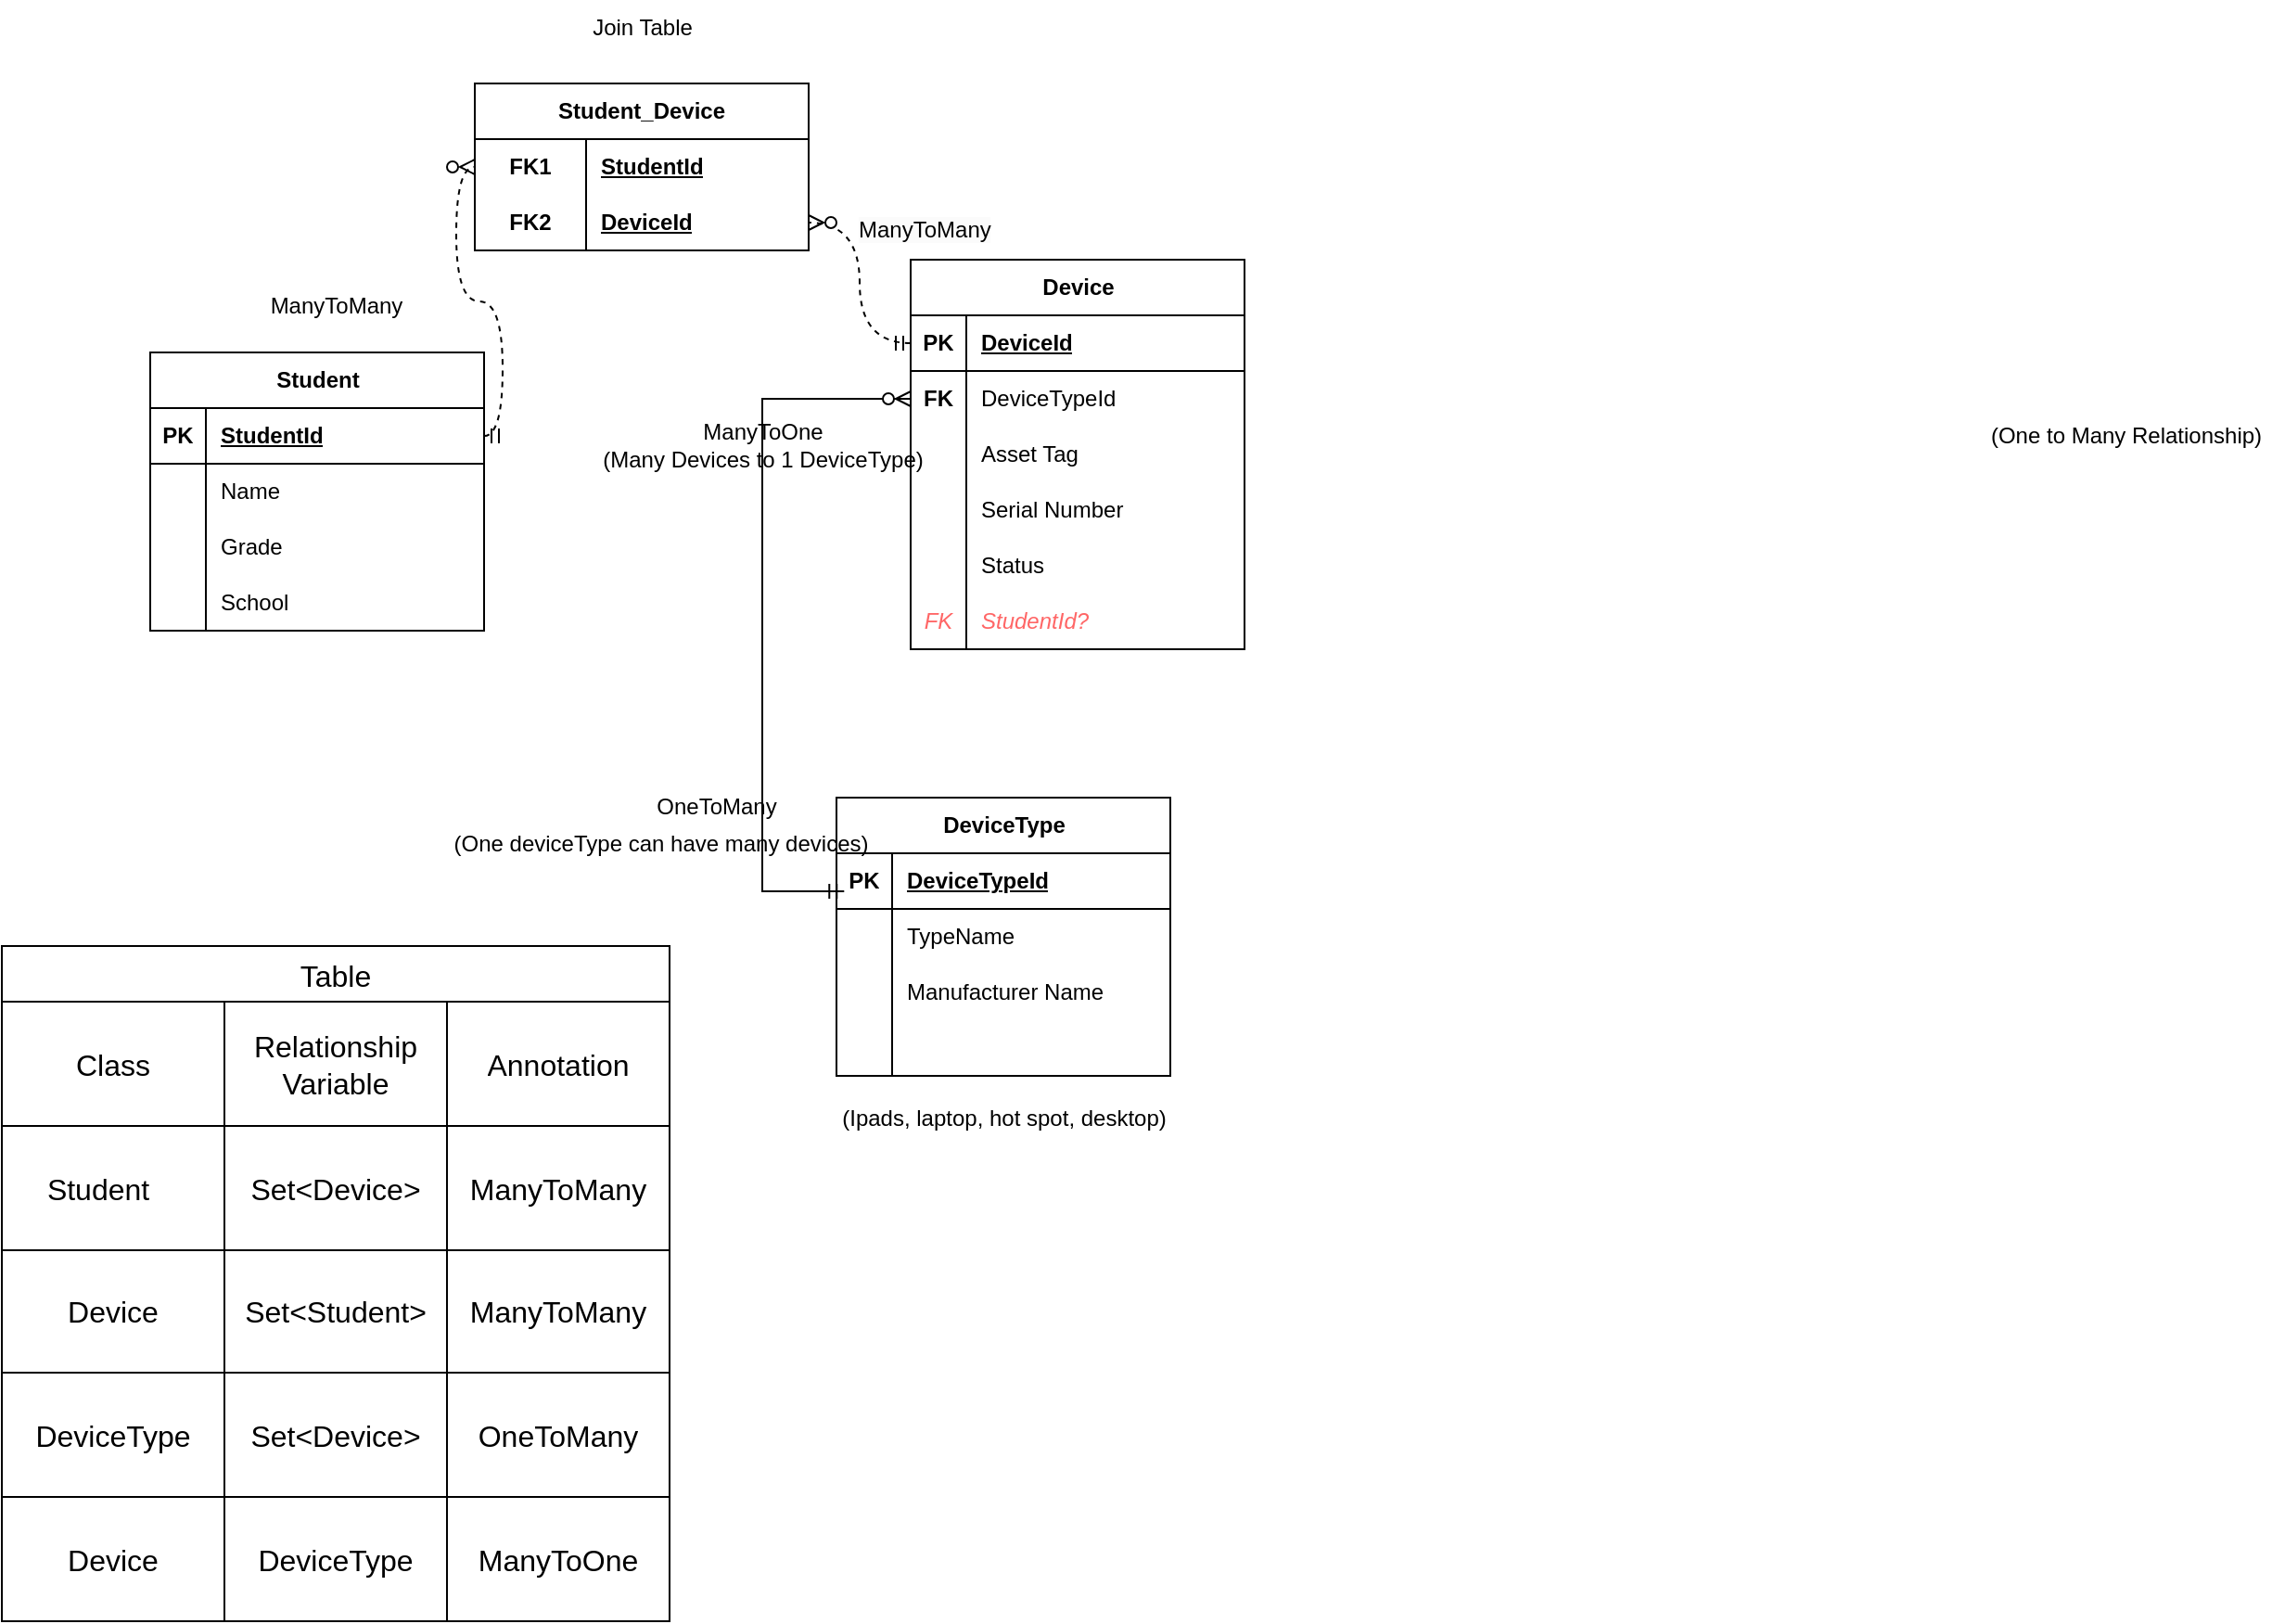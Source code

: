 <mxfile version="26.1.1">
  <diagram name="Page-1" id="XIxFWWH48cSSOtnHZzuG">
    <mxGraphModel dx="1585" dy="572" grid="1" gridSize="10" guides="1" tooltips="1" connect="1" arrows="1" fold="1" page="1" pageScale="1" pageWidth="850" pageHeight="1100" math="0" shadow="0">
      <root>
        <mxCell id="0" />
        <mxCell id="1" parent="0" />
        <mxCell id="QjdsGe3PNJY6p4SS2i5k-1" value="Student" style="shape=table;startSize=30;container=1;collapsible=1;childLayout=tableLayout;fixedRows=1;rowLines=0;fontStyle=1;align=center;resizeLast=1;html=1;" parent="1" vertex="1">
          <mxGeometry x="30" y="260" width="180" height="150" as="geometry" />
        </mxCell>
        <mxCell id="QjdsGe3PNJY6p4SS2i5k-2" value="" style="shape=tableRow;horizontal=0;startSize=0;swimlaneHead=0;swimlaneBody=0;fillColor=none;collapsible=0;dropTarget=0;points=[[0,0.5],[1,0.5]];portConstraint=eastwest;top=0;left=0;right=0;bottom=1;" parent="QjdsGe3PNJY6p4SS2i5k-1" vertex="1">
          <mxGeometry y="30" width="180" height="30" as="geometry" />
        </mxCell>
        <mxCell id="QjdsGe3PNJY6p4SS2i5k-3" value="PK" style="shape=partialRectangle;connectable=0;fillColor=none;top=0;left=0;bottom=0;right=0;fontStyle=1;overflow=hidden;whiteSpace=wrap;html=1;" parent="QjdsGe3PNJY6p4SS2i5k-2" vertex="1">
          <mxGeometry width="30" height="30" as="geometry">
            <mxRectangle width="30" height="30" as="alternateBounds" />
          </mxGeometry>
        </mxCell>
        <mxCell id="QjdsGe3PNJY6p4SS2i5k-4" value="StudentId" style="shape=partialRectangle;connectable=0;fillColor=none;top=0;left=0;bottom=0;right=0;align=left;spacingLeft=6;fontStyle=5;overflow=hidden;whiteSpace=wrap;html=1;" parent="QjdsGe3PNJY6p4SS2i5k-2" vertex="1">
          <mxGeometry x="30" width="150" height="30" as="geometry">
            <mxRectangle width="150" height="30" as="alternateBounds" />
          </mxGeometry>
        </mxCell>
        <mxCell id="QjdsGe3PNJY6p4SS2i5k-5" value="" style="shape=tableRow;horizontal=0;startSize=0;swimlaneHead=0;swimlaneBody=0;fillColor=none;collapsible=0;dropTarget=0;points=[[0,0.5],[1,0.5]];portConstraint=eastwest;top=0;left=0;right=0;bottom=0;" parent="QjdsGe3PNJY6p4SS2i5k-1" vertex="1">
          <mxGeometry y="60" width="180" height="30" as="geometry" />
        </mxCell>
        <mxCell id="QjdsGe3PNJY6p4SS2i5k-6" value="" style="shape=partialRectangle;connectable=0;fillColor=none;top=0;left=0;bottom=0;right=0;editable=1;overflow=hidden;whiteSpace=wrap;html=1;" parent="QjdsGe3PNJY6p4SS2i5k-5" vertex="1">
          <mxGeometry width="30" height="30" as="geometry">
            <mxRectangle width="30" height="30" as="alternateBounds" />
          </mxGeometry>
        </mxCell>
        <mxCell id="QjdsGe3PNJY6p4SS2i5k-7" value="Name" style="shape=partialRectangle;connectable=0;fillColor=none;top=0;left=0;bottom=0;right=0;align=left;spacingLeft=6;overflow=hidden;whiteSpace=wrap;html=1;" parent="QjdsGe3PNJY6p4SS2i5k-5" vertex="1">
          <mxGeometry x="30" width="150" height="30" as="geometry">
            <mxRectangle width="150" height="30" as="alternateBounds" />
          </mxGeometry>
        </mxCell>
        <mxCell id="QjdsGe3PNJY6p4SS2i5k-8" value="" style="shape=tableRow;horizontal=0;startSize=0;swimlaneHead=0;swimlaneBody=0;fillColor=none;collapsible=0;dropTarget=0;points=[[0,0.5],[1,0.5]];portConstraint=eastwest;top=0;left=0;right=0;bottom=0;" parent="QjdsGe3PNJY6p4SS2i5k-1" vertex="1">
          <mxGeometry y="90" width="180" height="30" as="geometry" />
        </mxCell>
        <mxCell id="QjdsGe3PNJY6p4SS2i5k-9" value="" style="shape=partialRectangle;connectable=0;fillColor=none;top=0;left=0;bottom=0;right=0;editable=1;overflow=hidden;whiteSpace=wrap;html=1;" parent="QjdsGe3PNJY6p4SS2i5k-8" vertex="1">
          <mxGeometry width="30" height="30" as="geometry">
            <mxRectangle width="30" height="30" as="alternateBounds" />
          </mxGeometry>
        </mxCell>
        <mxCell id="QjdsGe3PNJY6p4SS2i5k-10" value="Grade" style="shape=partialRectangle;connectable=0;fillColor=none;top=0;left=0;bottom=0;right=0;align=left;spacingLeft=6;overflow=hidden;whiteSpace=wrap;html=1;" parent="QjdsGe3PNJY6p4SS2i5k-8" vertex="1">
          <mxGeometry x="30" width="150" height="30" as="geometry">
            <mxRectangle width="150" height="30" as="alternateBounds" />
          </mxGeometry>
        </mxCell>
        <mxCell id="QjdsGe3PNJY6p4SS2i5k-11" value="" style="shape=tableRow;horizontal=0;startSize=0;swimlaneHead=0;swimlaneBody=0;fillColor=none;collapsible=0;dropTarget=0;points=[[0,0.5],[1,0.5]];portConstraint=eastwest;top=0;left=0;right=0;bottom=0;" parent="QjdsGe3PNJY6p4SS2i5k-1" vertex="1">
          <mxGeometry y="120" width="180" height="30" as="geometry" />
        </mxCell>
        <mxCell id="QjdsGe3PNJY6p4SS2i5k-12" value="" style="shape=partialRectangle;connectable=0;fillColor=none;top=0;left=0;bottom=0;right=0;editable=1;overflow=hidden;whiteSpace=wrap;html=1;" parent="QjdsGe3PNJY6p4SS2i5k-11" vertex="1">
          <mxGeometry width="30" height="30" as="geometry">
            <mxRectangle width="30" height="30" as="alternateBounds" />
          </mxGeometry>
        </mxCell>
        <mxCell id="QjdsGe3PNJY6p4SS2i5k-13" value="School" style="shape=partialRectangle;connectable=0;fillColor=none;top=0;left=0;bottom=0;right=0;align=left;spacingLeft=6;overflow=hidden;whiteSpace=wrap;html=1;" parent="QjdsGe3PNJY6p4SS2i5k-11" vertex="1">
          <mxGeometry x="30" width="150" height="30" as="geometry">
            <mxRectangle width="150" height="30" as="alternateBounds" />
          </mxGeometry>
        </mxCell>
        <mxCell id="QjdsGe3PNJY6p4SS2i5k-14" value="DeviceType" style="shape=table;startSize=30;container=1;collapsible=1;childLayout=tableLayout;fixedRows=1;rowLines=0;fontStyle=1;align=center;resizeLast=1;html=1;" parent="1" vertex="1">
          <mxGeometry x="400" y="500" width="180" height="150" as="geometry" />
        </mxCell>
        <mxCell id="QjdsGe3PNJY6p4SS2i5k-15" value="" style="shape=tableRow;horizontal=0;startSize=0;swimlaneHead=0;swimlaneBody=0;fillColor=none;collapsible=0;dropTarget=0;points=[[0,0.5],[1,0.5]];portConstraint=eastwest;top=0;left=0;right=0;bottom=1;" parent="QjdsGe3PNJY6p4SS2i5k-14" vertex="1">
          <mxGeometry y="30" width="180" height="30" as="geometry" />
        </mxCell>
        <mxCell id="QjdsGe3PNJY6p4SS2i5k-16" value="PK" style="shape=partialRectangle;connectable=0;fillColor=none;top=0;left=0;bottom=0;right=0;fontStyle=1;overflow=hidden;whiteSpace=wrap;html=1;" parent="QjdsGe3PNJY6p4SS2i5k-15" vertex="1">
          <mxGeometry width="30" height="30" as="geometry">
            <mxRectangle width="30" height="30" as="alternateBounds" />
          </mxGeometry>
        </mxCell>
        <mxCell id="QjdsGe3PNJY6p4SS2i5k-17" value="DeviceTypeId" style="shape=partialRectangle;connectable=0;fillColor=none;top=0;left=0;bottom=0;right=0;align=left;spacingLeft=6;fontStyle=5;overflow=hidden;whiteSpace=wrap;html=1;" parent="QjdsGe3PNJY6p4SS2i5k-15" vertex="1">
          <mxGeometry x="30" width="150" height="30" as="geometry">
            <mxRectangle width="150" height="30" as="alternateBounds" />
          </mxGeometry>
        </mxCell>
        <mxCell id="QjdsGe3PNJY6p4SS2i5k-18" value="" style="shape=tableRow;horizontal=0;startSize=0;swimlaneHead=0;swimlaneBody=0;fillColor=none;collapsible=0;dropTarget=0;points=[[0,0.5],[1,0.5]];portConstraint=eastwest;top=0;left=0;right=0;bottom=0;" parent="QjdsGe3PNJY6p4SS2i5k-14" vertex="1">
          <mxGeometry y="60" width="180" height="30" as="geometry" />
        </mxCell>
        <mxCell id="QjdsGe3PNJY6p4SS2i5k-19" value="" style="shape=partialRectangle;connectable=0;fillColor=none;top=0;left=0;bottom=0;right=0;editable=1;overflow=hidden;whiteSpace=wrap;html=1;" parent="QjdsGe3PNJY6p4SS2i5k-18" vertex="1">
          <mxGeometry width="30" height="30" as="geometry">
            <mxRectangle width="30" height="30" as="alternateBounds" />
          </mxGeometry>
        </mxCell>
        <mxCell id="QjdsGe3PNJY6p4SS2i5k-20" value="TypeName" style="shape=partialRectangle;connectable=0;fillColor=none;top=0;left=0;bottom=0;right=0;align=left;spacingLeft=6;overflow=hidden;whiteSpace=wrap;html=1;" parent="QjdsGe3PNJY6p4SS2i5k-18" vertex="1">
          <mxGeometry x="30" width="150" height="30" as="geometry">
            <mxRectangle width="150" height="30" as="alternateBounds" />
          </mxGeometry>
        </mxCell>
        <mxCell id="QjdsGe3PNJY6p4SS2i5k-21" value="" style="shape=tableRow;horizontal=0;startSize=0;swimlaneHead=0;swimlaneBody=0;fillColor=none;collapsible=0;dropTarget=0;points=[[0,0.5],[1,0.5]];portConstraint=eastwest;top=0;left=0;right=0;bottom=0;" parent="QjdsGe3PNJY6p4SS2i5k-14" vertex="1">
          <mxGeometry y="90" width="180" height="30" as="geometry" />
        </mxCell>
        <mxCell id="QjdsGe3PNJY6p4SS2i5k-22" value="" style="shape=partialRectangle;connectable=0;fillColor=none;top=0;left=0;bottom=0;right=0;editable=1;overflow=hidden;whiteSpace=wrap;html=1;" parent="QjdsGe3PNJY6p4SS2i5k-21" vertex="1">
          <mxGeometry width="30" height="30" as="geometry">
            <mxRectangle width="30" height="30" as="alternateBounds" />
          </mxGeometry>
        </mxCell>
        <mxCell id="QjdsGe3PNJY6p4SS2i5k-23" value="Manufacturer Name" style="shape=partialRectangle;connectable=0;fillColor=none;top=0;left=0;bottom=0;right=0;align=left;spacingLeft=6;overflow=hidden;whiteSpace=wrap;html=1;" parent="QjdsGe3PNJY6p4SS2i5k-21" vertex="1">
          <mxGeometry x="30" width="150" height="30" as="geometry">
            <mxRectangle width="150" height="30" as="alternateBounds" />
          </mxGeometry>
        </mxCell>
        <mxCell id="QjdsGe3PNJY6p4SS2i5k-24" value="" style="shape=tableRow;horizontal=0;startSize=0;swimlaneHead=0;swimlaneBody=0;fillColor=none;collapsible=0;dropTarget=0;points=[[0,0.5],[1,0.5]];portConstraint=eastwest;top=0;left=0;right=0;bottom=0;" parent="QjdsGe3PNJY6p4SS2i5k-14" vertex="1">
          <mxGeometry y="120" width="180" height="30" as="geometry" />
        </mxCell>
        <mxCell id="QjdsGe3PNJY6p4SS2i5k-25" value="" style="shape=partialRectangle;connectable=0;fillColor=none;top=0;left=0;bottom=0;right=0;editable=1;overflow=hidden;whiteSpace=wrap;html=1;" parent="QjdsGe3PNJY6p4SS2i5k-24" vertex="1">
          <mxGeometry width="30" height="30" as="geometry">
            <mxRectangle width="30" height="30" as="alternateBounds" />
          </mxGeometry>
        </mxCell>
        <mxCell id="QjdsGe3PNJY6p4SS2i5k-26" value="" style="shape=partialRectangle;connectable=0;fillColor=none;top=0;left=0;bottom=0;right=0;align=left;spacingLeft=6;overflow=hidden;whiteSpace=wrap;html=1;" parent="QjdsGe3PNJY6p4SS2i5k-24" vertex="1">
          <mxGeometry x="30" width="150" height="30" as="geometry">
            <mxRectangle width="150" height="30" as="alternateBounds" />
          </mxGeometry>
        </mxCell>
        <mxCell id="QjdsGe3PNJY6p4SS2i5k-40" value="Student_Device" style="shape=table;startSize=30;container=1;collapsible=1;childLayout=tableLayout;fixedRows=1;rowLines=0;fontStyle=1;align=center;resizeLast=1;html=1;whiteSpace=wrap;" parent="1" vertex="1">
          <mxGeometry x="205" y="115" width="180" height="90" as="geometry" />
        </mxCell>
        <mxCell id="QjdsGe3PNJY6p4SS2i5k-41" value="" style="shape=tableRow;horizontal=0;startSize=0;swimlaneHead=0;swimlaneBody=0;fillColor=none;collapsible=0;dropTarget=0;points=[[0,0.5],[1,0.5]];portConstraint=eastwest;top=0;left=0;right=0;bottom=0;html=1;" parent="QjdsGe3PNJY6p4SS2i5k-40" vertex="1">
          <mxGeometry y="30" width="180" height="30" as="geometry" />
        </mxCell>
        <mxCell id="QjdsGe3PNJY6p4SS2i5k-42" value="FK1" style="shape=partialRectangle;connectable=0;fillColor=none;top=0;left=0;bottom=0;right=0;fontStyle=1;overflow=hidden;html=1;whiteSpace=wrap;" parent="QjdsGe3PNJY6p4SS2i5k-41" vertex="1">
          <mxGeometry width="60" height="30" as="geometry">
            <mxRectangle width="60" height="30" as="alternateBounds" />
          </mxGeometry>
        </mxCell>
        <mxCell id="QjdsGe3PNJY6p4SS2i5k-43" value="StudentId" style="shape=partialRectangle;connectable=0;fillColor=none;top=0;left=0;bottom=0;right=0;align=left;spacingLeft=6;fontStyle=5;overflow=hidden;html=1;whiteSpace=wrap;" parent="QjdsGe3PNJY6p4SS2i5k-41" vertex="1">
          <mxGeometry x="60" width="120" height="30" as="geometry">
            <mxRectangle width="120" height="30" as="alternateBounds" />
          </mxGeometry>
        </mxCell>
        <mxCell id="QjdsGe3PNJY6p4SS2i5k-44" value="" style="shape=tableRow;horizontal=0;startSize=0;swimlaneHead=0;swimlaneBody=0;fillColor=none;collapsible=0;dropTarget=0;points=[[0,0.5],[1,0.5]];portConstraint=eastwest;top=0;left=0;right=0;bottom=1;html=1;" parent="QjdsGe3PNJY6p4SS2i5k-40" vertex="1">
          <mxGeometry y="60" width="180" height="30" as="geometry" />
        </mxCell>
        <mxCell id="QjdsGe3PNJY6p4SS2i5k-45" value="FK2" style="shape=partialRectangle;connectable=0;fillColor=none;top=0;left=0;bottom=0;right=0;fontStyle=1;overflow=hidden;html=1;whiteSpace=wrap;" parent="QjdsGe3PNJY6p4SS2i5k-44" vertex="1">
          <mxGeometry width="60" height="30" as="geometry">
            <mxRectangle width="60" height="30" as="alternateBounds" />
          </mxGeometry>
        </mxCell>
        <mxCell id="QjdsGe3PNJY6p4SS2i5k-46" value="DeviceId" style="shape=partialRectangle;connectable=0;fillColor=none;top=0;left=0;bottom=0;right=0;align=left;spacingLeft=6;fontStyle=5;overflow=hidden;html=1;whiteSpace=wrap;" parent="QjdsGe3PNJY6p4SS2i5k-44" vertex="1">
          <mxGeometry x="60" width="120" height="30" as="geometry">
            <mxRectangle width="120" height="30" as="alternateBounds" />
          </mxGeometry>
        </mxCell>
        <mxCell id="hsg5HNfJn1NA8SC5tvhK-16" value="" style="fontSize=12;html=1;endArrow=ERzeroToMany;startArrow=ERmandOne;rounded=0;exitX=1;exitY=0.5;exitDx=0;exitDy=0;entryX=0;entryY=0.5;entryDx=0;entryDy=0;edgeStyle=orthogonalEdgeStyle;elbow=vertical;curved=1;dashed=1;" parent="1" source="QjdsGe3PNJY6p4SS2i5k-2" target="QjdsGe3PNJY6p4SS2i5k-41" edge="1">
          <mxGeometry width="100" height="100" relative="1" as="geometry">
            <mxPoint x="610" y="310" as="sourcePoint" />
            <mxPoint x="710" y="210" as="targetPoint" />
          </mxGeometry>
        </mxCell>
        <mxCell id="hsg5HNfJn1NA8SC5tvhK-17" value="" style="fontSize=12;html=1;endArrow=ERzeroToMany;startArrow=ERmandOne;rounded=0;exitX=0;exitY=0.5;exitDx=0;exitDy=0;entryX=1;entryY=0.5;entryDx=0;entryDy=0;edgeStyle=orthogonalEdgeStyle;dashed=1;curved=1;" parent="1" source="hsg5HNfJn1NA8SC5tvhK-21" target="QjdsGe3PNJY6p4SS2i5k-44" edge="1">
          <mxGeometry width="100" height="100" relative="1" as="geometry">
            <mxPoint x="280" y="335" as="sourcePoint" />
            <mxPoint x="280" y="195" as="targetPoint" />
          </mxGeometry>
        </mxCell>
        <mxCell id="hsg5HNfJn1NA8SC5tvhK-19" value="(One to Many Relationship)" style="text;html=1;align=center;verticalAlign=middle;resizable=0;points=[];autosize=1;strokeColor=none;fillColor=none;" parent="1" vertex="1">
          <mxGeometry x="1010" y="290" width="170" height="30" as="geometry" />
        </mxCell>
        <mxCell id="hsg5HNfJn1NA8SC5tvhK-20" value="Device" style="shape=table;startSize=30;container=1;collapsible=1;childLayout=tableLayout;fixedRows=1;rowLines=0;fontStyle=1;align=center;resizeLast=1;html=1;" parent="1" vertex="1">
          <mxGeometry x="440" y="210" width="180" height="210" as="geometry" />
        </mxCell>
        <mxCell id="hsg5HNfJn1NA8SC5tvhK-21" value="" style="shape=tableRow;horizontal=0;startSize=0;swimlaneHead=0;swimlaneBody=0;fillColor=none;collapsible=0;dropTarget=0;points=[[0,0.5],[1,0.5]];portConstraint=eastwest;top=0;left=0;right=0;bottom=1;" parent="hsg5HNfJn1NA8SC5tvhK-20" vertex="1">
          <mxGeometry y="30" width="180" height="30" as="geometry" />
        </mxCell>
        <mxCell id="hsg5HNfJn1NA8SC5tvhK-22" value="PK" style="shape=partialRectangle;connectable=0;fillColor=none;top=0;left=0;bottom=0;right=0;fontStyle=1;overflow=hidden;whiteSpace=wrap;html=1;" parent="hsg5HNfJn1NA8SC5tvhK-21" vertex="1">
          <mxGeometry width="30" height="30" as="geometry">
            <mxRectangle width="30" height="30" as="alternateBounds" />
          </mxGeometry>
        </mxCell>
        <mxCell id="hsg5HNfJn1NA8SC5tvhK-23" value="DeviceId" style="shape=partialRectangle;connectable=0;fillColor=none;top=0;left=0;bottom=0;right=0;align=left;spacingLeft=6;fontStyle=5;overflow=hidden;whiteSpace=wrap;html=1;" parent="hsg5HNfJn1NA8SC5tvhK-21" vertex="1">
          <mxGeometry x="30" width="150" height="30" as="geometry">
            <mxRectangle width="150" height="30" as="alternateBounds" />
          </mxGeometry>
        </mxCell>
        <mxCell id="hsg5HNfJn1NA8SC5tvhK-39" style="shape=tableRow;horizontal=0;startSize=0;swimlaneHead=0;swimlaneBody=0;fillColor=none;collapsible=0;dropTarget=0;points=[[0,0.5],[1,0.5]];portConstraint=eastwest;top=0;left=0;right=0;bottom=0;" parent="hsg5HNfJn1NA8SC5tvhK-20" vertex="1">
          <mxGeometry y="60" width="180" height="30" as="geometry" />
        </mxCell>
        <mxCell id="hsg5HNfJn1NA8SC5tvhK-40" value="&lt;b&gt;FK&lt;/b&gt;" style="shape=partialRectangle;connectable=0;fillColor=none;top=0;left=0;bottom=0;right=0;editable=1;overflow=hidden;whiteSpace=wrap;html=1;" parent="hsg5HNfJn1NA8SC5tvhK-39" vertex="1">
          <mxGeometry width="30" height="30" as="geometry">
            <mxRectangle width="30" height="30" as="alternateBounds" />
          </mxGeometry>
        </mxCell>
        <mxCell id="hsg5HNfJn1NA8SC5tvhK-41" value="DeviceTypeId" style="shape=partialRectangle;connectable=0;fillColor=none;top=0;left=0;bottom=0;right=0;align=left;spacingLeft=6;overflow=hidden;whiteSpace=wrap;html=1;" parent="hsg5HNfJn1NA8SC5tvhK-39" vertex="1">
          <mxGeometry x="30" width="150" height="30" as="geometry">
            <mxRectangle width="150" height="30" as="alternateBounds" />
          </mxGeometry>
        </mxCell>
        <mxCell id="hsg5HNfJn1NA8SC5tvhK-24" value="" style="shape=tableRow;horizontal=0;startSize=0;swimlaneHead=0;swimlaneBody=0;fillColor=none;collapsible=0;dropTarget=0;points=[[0,0.5],[1,0.5]];portConstraint=eastwest;top=0;left=0;right=0;bottom=0;" parent="hsg5HNfJn1NA8SC5tvhK-20" vertex="1">
          <mxGeometry y="90" width="180" height="30" as="geometry" />
        </mxCell>
        <mxCell id="hsg5HNfJn1NA8SC5tvhK-25" value="" style="shape=partialRectangle;connectable=0;fillColor=none;top=0;left=0;bottom=0;right=0;editable=1;overflow=hidden;whiteSpace=wrap;html=1;" parent="hsg5HNfJn1NA8SC5tvhK-24" vertex="1">
          <mxGeometry width="30" height="30" as="geometry">
            <mxRectangle width="30" height="30" as="alternateBounds" />
          </mxGeometry>
        </mxCell>
        <mxCell id="hsg5HNfJn1NA8SC5tvhK-26" value="Asset Tag" style="shape=partialRectangle;connectable=0;fillColor=none;top=0;left=0;bottom=0;right=0;align=left;spacingLeft=6;overflow=hidden;whiteSpace=wrap;html=1;" parent="hsg5HNfJn1NA8SC5tvhK-24" vertex="1">
          <mxGeometry x="30" width="150" height="30" as="geometry">
            <mxRectangle width="150" height="30" as="alternateBounds" />
          </mxGeometry>
        </mxCell>
        <mxCell id="hsg5HNfJn1NA8SC5tvhK-27" value="" style="shape=tableRow;horizontal=0;startSize=0;swimlaneHead=0;swimlaneBody=0;fillColor=none;collapsible=0;dropTarget=0;points=[[0,0.5],[1,0.5]];portConstraint=eastwest;top=0;left=0;right=0;bottom=0;" parent="hsg5HNfJn1NA8SC5tvhK-20" vertex="1">
          <mxGeometry y="120" width="180" height="30" as="geometry" />
        </mxCell>
        <mxCell id="hsg5HNfJn1NA8SC5tvhK-28" value="" style="shape=partialRectangle;connectable=0;fillColor=none;top=0;left=0;bottom=0;right=0;editable=1;overflow=hidden;whiteSpace=wrap;html=1;" parent="hsg5HNfJn1NA8SC5tvhK-27" vertex="1">
          <mxGeometry width="30" height="30" as="geometry">
            <mxRectangle width="30" height="30" as="alternateBounds" />
          </mxGeometry>
        </mxCell>
        <mxCell id="hsg5HNfJn1NA8SC5tvhK-29" value="Serial Number" style="shape=partialRectangle;connectable=0;fillColor=none;top=0;left=0;bottom=0;right=0;align=left;spacingLeft=6;overflow=hidden;whiteSpace=wrap;html=1;" parent="hsg5HNfJn1NA8SC5tvhK-27" vertex="1">
          <mxGeometry x="30" width="150" height="30" as="geometry">
            <mxRectangle width="150" height="30" as="alternateBounds" />
          </mxGeometry>
        </mxCell>
        <mxCell id="hsg5HNfJn1NA8SC5tvhK-30" value="" style="shape=tableRow;horizontal=0;startSize=0;swimlaneHead=0;swimlaneBody=0;fillColor=none;collapsible=0;dropTarget=0;points=[[0,0.5],[1,0.5]];portConstraint=eastwest;top=0;left=0;right=0;bottom=0;" parent="hsg5HNfJn1NA8SC5tvhK-20" vertex="1">
          <mxGeometry y="150" width="180" height="30" as="geometry" />
        </mxCell>
        <mxCell id="hsg5HNfJn1NA8SC5tvhK-31" value="" style="shape=partialRectangle;connectable=0;fillColor=none;top=0;left=0;bottom=0;right=0;editable=1;overflow=hidden;whiteSpace=wrap;html=1;" parent="hsg5HNfJn1NA8SC5tvhK-30" vertex="1">
          <mxGeometry width="30" height="30" as="geometry">
            <mxRectangle width="30" height="30" as="alternateBounds" />
          </mxGeometry>
        </mxCell>
        <mxCell id="hsg5HNfJn1NA8SC5tvhK-32" value="Status" style="shape=partialRectangle;connectable=0;fillColor=none;top=0;left=0;bottom=0;right=0;align=left;spacingLeft=6;overflow=hidden;whiteSpace=wrap;html=1;" parent="hsg5HNfJn1NA8SC5tvhK-30" vertex="1">
          <mxGeometry x="30" width="150" height="30" as="geometry">
            <mxRectangle width="150" height="30" as="alternateBounds" />
          </mxGeometry>
        </mxCell>
        <mxCell id="gu9juRSwL3XAKdCeGIJw-6" style="shape=tableRow;horizontal=0;startSize=0;swimlaneHead=0;swimlaneBody=0;fillColor=none;collapsible=0;dropTarget=0;points=[[0,0.5],[1,0.5]];portConstraint=eastwest;top=0;left=0;right=0;bottom=0;" parent="hsg5HNfJn1NA8SC5tvhK-20" vertex="1">
          <mxGeometry y="180" width="180" height="30" as="geometry" />
        </mxCell>
        <mxCell id="gu9juRSwL3XAKdCeGIJw-7" value="FK" style="shape=partialRectangle;connectable=0;fillColor=none;top=0;left=0;bottom=0;right=0;editable=1;overflow=hidden;whiteSpace=wrap;html=1;fontStyle=2;fontColor=#FF6666;" parent="gu9juRSwL3XAKdCeGIJw-6" vertex="1">
          <mxGeometry width="30" height="30" as="geometry">
            <mxRectangle width="30" height="30" as="alternateBounds" />
          </mxGeometry>
        </mxCell>
        <mxCell id="gu9juRSwL3XAKdCeGIJw-8" value="StudentId?" style="shape=partialRectangle;connectable=0;fillColor=none;top=0;left=0;bottom=0;right=0;align=left;spacingLeft=6;overflow=hidden;whiteSpace=wrap;html=1;fontStyle=2;fontColor=#FF6666;" parent="gu9juRSwL3XAKdCeGIJw-6" vertex="1">
          <mxGeometry x="30" width="150" height="30" as="geometry">
            <mxRectangle width="150" height="30" as="alternateBounds" />
          </mxGeometry>
        </mxCell>
        <mxCell id="hsg5HNfJn1NA8SC5tvhK-36" value="" style="fontSize=12;html=1;endArrow=ERzeroToMany;startArrow=ERmandOne;rounded=0;exitX=0.023;exitY=0.683;exitDx=0;exitDy=0;exitPerimeter=0;entryX=0;entryY=0.5;entryDx=0;entryDy=0;edgeStyle=elbowEdgeStyle;" parent="1" source="QjdsGe3PNJY6p4SS2i5k-15" target="hsg5HNfJn1NA8SC5tvhK-39" edge="1">
          <mxGeometry width="100" height="100" relative="1" as="geometry">
            <mxPoint x="280" y="340" as="sourcePoint" />
            <mxPoint x="460" y="300" as="targetPoint" />
            <Array as="points">
              <mxPoint x="360" y="430" />
            </Array>
          </mxGeometry>
        </mxCell>
        <mxCell id="hsg5HNfJn1NA8SC5tvhK-38" value="ManyToMany" style="text;html=1;align=center;verticalAlign=middle;resizable=0;points=[];autosize=1;strokeColor=none;fillColor=none;" parent="1" vertex="1">
          <mxGeometry x="85" y="220" width="90" height="30" as="geometry" />
        </mxCell>
        <mxCell id="gu9juRSwL3XAKdCeGIJw-1" value="(Ipads, laptop, hot spot, desktop)&lt;div&gt;&lt;br&gt;&lt;/div&gt;" style="text;html=1;align=center;verticalAlign=middle;resizable=0;points=[];autosize=1;strokeColor=none;fillColor=none;" parent="1" vertex="1">
          <mxGeometry x="390" y="660" width="200" height="40" as="geometry" />
        </mxCell>
        <mxCell id="gu9juRSwL3XAKdCeGIJw-4" value="(&lt;span style=&quot;background-color: transparent; color: light-dark(rgb(0, 0, 0), rgb(255, 255, 255));&quot;&gt;One deviceType can have many devices)&lt;/span&gt;" style="text;html=1;align=center;verticalAlign=middle;resizable=0;points=[];autosize=1;strokeColor=none;fillColor=none;" parent="1" vertex="1">
          <mxGeometry x="180" y="510" width="250" height="30" as="geometry" />
        </mxCell>
        <mxCell id="gu9juRSwL3XAKdCeGIJw-5" value="Join Table" style="text;html=1;align=center;verticalAlign=middle;resizable=0;points=[];autosize=1;strokeColor=none;fillColor=none;" parent="1" vertex="1">
          <mxGeometry x="255" y="70" width="80" height="30" as="geometry" />
        </mxCell>
        <mxCell id="DEzBTwnrMW7wYW0PwJTy-5" value="Table" style="shape=table;startSize=30;container=1;collapsible=0;childLayout=tableLayout;strokeColor=default;fontSize=16;" vertex="1" parent="1">
          <mxGeometry x="-50" y="580" width="360" height="364" as="geometry" />
        </mxCell>
        <mxCell id="DEzBTwnrMW7wYW0PwJTy-18" style="shape=tableRow;horizontal=0;startSize=0;swimlaneHead=0;swimlaneBody=0;strokeColor=inherit;top=0;left=0;bottom=0;right=0;collapsible=0;dropTarget=0;fillColor=none;points=[[0,0.5],[1,0.5]];portConstraint=eastwest;fontSize=16;" vertex="1" parent="DEzBTwnrMW7wYW0PwJTy-5">
          <mxGeometry y="30" width="360" height="67" as="geometry" />
        </mxCell>
        <mxCell id="DEzBTwnrMW7wYW0PwJTy-19" value="Class" style="shape=partialRectangle;html=1;whiteSpace=wrap;connectable=0;strokeColor=inherit;overflow=hidden;fillColor=none;top=0;left=0;bottom=0;right=0;pointerEvents=1;fontSize=16;" vertex="1" parent="DEzBTwnrMW7wYW0PwJTy-18">
          <mxGeometry width="120" height="67" as="geometry">
            <mxRectangle width="120" height="67" as="alternateBounds" />
          </mxGeometry>
        </mxCell>
        <mxCell id="DEzBTwnrMW7wYW0PwJTy-20" value="Relationship Variable" style="shape=partialRectangle;html=1;whiteSpace=wrap;connectable=0;strokeColor=inherit;overflow=hidden;fillColor=none;top=0;left=0;bottom=0;right=0;pointerEvents=1;fontSize=16;" vertex="1" parent="DEzBTwnrMW7wYW0PwJTy-18">
          <mxGeometry x="120" width="120" height="67" as="geometry">
            <mxRectangle width="120" height="67" as="alternateBounds" />
          </mxGeometry>
        </mxCell>
        <mxCell id="DEzBTwnrMW7wYW0PwJTy-21" value="Annotation" style="shape=partialRectangle;html=1;whiteSpace=wrap;connectable=0;strokeColor=inherit;overflow=hidden;fillColor=none;top=0;left=0;bottom=0;right=0;pointerEvents=1;fontSize=16;" vertex="1" parent="DEzBTwnrMW7wYW0PwJTy-18">
          <mxGeometry x="240" width="120" height="67" as="geometry">
            <mxRectangle width="120" height="67" as="alternateBounds" />
          </mxGeometry>
        </mxCell>
        <mxCell id="DEzBTwnrMW7wYW0PwJTy-6" value="" style="shape=tableRow;horizontal=0;startSize=0;swimlaneHead=0;swimlaneBody=0;strokeColor=inherit;top=0;left=0;bottom=0;right=0;collapsible=0;dropTarget=0;fillColor=none;points=[[0,0.5],[1,0.5]];portConstraint=eastwest;fontSize=16;" vertex="1" parent="DEzBTwnrMW7wYW0PwJTy-5">
          <mxGeometry y="97" width="360" height="67" as="geometry" />
        </mxCell>
        <mxCell id="DEzBTwnrMW7wYW0PwJTy-7" value="Student&lt;span style=&quot;white-space: pre;&quot;&gt;&#x9;&lt;/span&gt;" style="shape=partialRectangle;html=1;whiteSpace=wrap;connectable=0;strokeColor=inherit;overflow=hidden;fillColor=none;top=0;left=0;bottom=0;right=0;pointerEvents=1;fontSize=16;" vertex="1" parent="DEzBTwnrMW7wYW0PwJTy-6">
          <mxGeometry width="120" height="67" as="geometry">
            <mxRectangle width="120" height="67" as="alternateBounds" />
          </mxGeometry>
        </mxCell>
        <mxCell id="DEzBTwnrMW7wYW0PwJTy-8" value="Set&amp;lt;Device&amp;gt;" style="shape=partialRectangle;html=1;whiteSpace=wrap;connectable=0;strokeColor=inherit;overflow=hidden;fillColor=none;top=0;left=0;bottom=0;right=0;pointerEvents=1;fontSize=16;" vertex="1" parent="DEzBTwnrMW7wYW0PwJTy-6">
          <mxGeometry x="120" width="120" height="67" as="geometry">
            <mxRectangle width="120" height="67" as="alternateBounds" />
          </mxGeometry>
        </mxCell>
        <mxCell id="DEzBTwnrMW7wYW0PwJTy-9" value="ManyToMany" style="shape=partialRectangle;html=1;whiteSpace=wrap;connectable=0;strokeColor=inherit;overflow=hidden;fillColor=none;top=0;left=0;bottom=0;right=0;pointerEvents=1;fontSize=16;" vertex="1" parent="DEzBTwnrMW7wYW0PwJTy-6">
          <mxGeometry x="240" width="120" height="67" as="geometry">
            <mxRectangle width="120" height="67" as="alternateBounds" />
          </mxGeometry>
        </mxCell>
        <mxCell id="DEzBTwnrMW7wYW0PwJTy-10" value="" style="shape=tableRow;horizontal=0;startSize=0;swimlaneHead=0;swimlaneBody=0;strokeColor=inherit;top=0;left=0;bottom=0;right=0;collapsible=0;dropTarget=0;fillColor=none;points=[[0,0.5],[1,0.5]];portConstraint=eastwest;fontSize=16;" vertex="1" parent="DEzBTwnrMW7wYW0PwJTy-5">
          <mxGeometry y="164" width="360" height="66" as="geometry" />
        </mxCell>
        <mxCell id="DEzBTwnrMW7wYW0PwJTy-11" value="Device" style="shape=partialRectangle;html=1;whiteSpace=wrap;connectable=0;strokeColor=inherit;overflow=hidden;fillColor=none;top=0;left=0;bottom=0;right=0;pointerEvents=1;fontSize=16;" vertex="1" parent="DEzBTwnrMW7wYW0PwJTy-10">
          <mxGeometry width="120" height="66" as="geometry">
            <mxRectangle width="120" height="66" as="alternateBounds" />
          </mxGeometry>
        </mxCell>
        <mxCell id="DEzBTwnrMW7wYW0PwJTy-12" value="Set&amp;lt;Student&amp;gt;" style="shape=partialRectangle;html=1;whiteSpace=wrap;connectable=0;strokeColor=inherit;overflow=hidden;fillColor=none;top=0;left=0;bottom=0;right=0;pointerEvents=1;fontSize=16;" vertex="1" parent="DEzBTwnrMW7wYW0PwJTy-10">
          <mxGeometry x="120" width="120" height="66" as="geometry">
            <mxRectangle width="120" height="66" as="alternateBounds" />
          </mxGeometry>
        </mxCell>
        <mxCell id="DEzBTwnrMW7wYW0PwJTy-13" value="ManyToMany" style="shape=partialRectangle;html=1;whiteSpace=wrap;connectable=0;strokeColor=inherit;overflow=hidden;fillColor=none;top=0;left=0;bottom=0;right=0;pointerEvents=1;fontSize=16;" vertex="1" parent="DEzBTwnrMW7wYW0PwJTy-10">
          <mxGeometry x="240" width="120" height="66" as="geometry">
            <mxRectangle width="120" height="66" as="alternateBounds" />
          </mxGeometry>
        </mxCell>
        <mxCell id="DEzBTwnrMW7wYW0PwJTy-14" value="" style="shape=tableRow;horizontal=0;startSize=0;swimlaneHead=0;swimlaneBody=0;strokeColor=inherit;top=0;left=0;bottom=0;right=0;collapsible=0;dropTarget=0;fillColor=none;points=[[0,0.5],[1,0.5]];portConstraint=eastwest;fontSize=16;" vertex="1" parent="DEzBTwnrMW7wYW0PwJTy-5">
          <mxGeometry y="230" width="360" height="67" as="geometry" />
        </mxCell>
        <mxCell id="DEzBTwnrMW7wYW0PwJTy-15" value="DeviceType" style="shape=partialRectangle;html=1;whiteSpace=wrap;connectable=0;strokeColor=inherit;overflow=hidden;fillColor=none;top=0;left=0;bottom=0;right=0;pointerEvents=1;fontSize=16;" vertex="1" parent="DEzBTwnrMW7wYW0PwJTy-14">
          <mxGeometry width="120" height="67" as="geometry">
            <mxRectangle width="120" height="67" as="alternateBounds" />
          </mxGeometry>
        </mxCell>
        <mxCell id="DEzBTwnrMW7wYW0PwJTy-16" value="Set&amp;lt;Device&amp;gt;" style="shape=partialRectangle;html=1;whiteSpace=wrap;connectable=0;strokeColor=inherit;overflow=hidden;fillColor=none;top=0;left=0;bottom=0;right=0;pointerEvents=1;fontSize=16;" vertex="1" parent="DEzBTwnrMW7wYW0PwJTy-14">
          <mxGeometry x="120" width="120" height="67" as="geometry">
            <mxRectangle width="120" height="67" as="alternateBounds" />
          </mxGeometry>
        </mxCell>
        <mxCell id="DEzBTwnrMW7wYW0PwJTy-17" value="OneToMany" style="shape=partialRectangle;html=1;whiteSpace=wrap;connectable=0;strokeColor=inherit;overflow=hidden;fillColor=none;top=0;left=0;bottom=0;right=0;pointerEvents=1;fontSize=16;" vertex="1" parent="DEzBTwnrMW7wYW0PwJTy-14">
          <mxGeometry x="240" width="120" height="67" as="geometry">
            <mxRectangle width="120" height="67" as="alternateBounds" />
          </mxGeometry>
        </mxCell>
        <mxCell id="DEzBTwnrMW7wYW0PwJTy-25" style="shape=tableRow;horizontal=0;startSize=0;swimlaneHead=0;swimlaneBody=0;strokeColor=inherit;top=0;left=0;bottom=0;right=0;collapsible=0;dropTarget=0;fillColor=none;points=[[0,0.5],[1,0.5]];portConstraint=eastwest;fontSize=16;" vertex="1" parent="DEzBTwnrMW7wYW0PwJTy-5">
          <mxGeometry y="297" width="360" height="67" as="geometry" />
        </mxCell>
        <mxCell id="DEzBTwnrMW7wYW0PwJTy-26" value="Device" style="shape=partialRectangle;html=1;whiteSpace=wrap;connectable=0;strokeColor=inherit;overflow=hidden;fillColor=none;top=0;left=0;bottom=0;right=0;pointerEvents=1;fontSize=16;" vertex="1" parent="DEzBTwnrMW7wYW0PwJTy-25">
          <mxGeometry width="120" height="67" as="geometry">
            <mxRectangle width="120" height="67" as="alternateBounds" />
          </mxGeometry>
        </mxCell>
        <mxCell id="DEzBTwnrMW7wYW0PwJTy-27" value="DeviceType" style="shape=partialRectangle;html=1;whiteSpace=wrap;connectable=0;strokeColor=inherit;overflow=hidden;fillColor=none;top=0;left=0;bottom=0;right=0;pointerEvents=1;fontSize=16;" vertex="1" parent="DEzBTwnrMW7wYW0PwJTy-25">
          <mxGeometry x="120" width="120" height="67" as="geometry">
            <mxRectangle width="120" height="67" as="alternateBounds" />
          </mxGeometry>
        </mxCell>
        <mxCell id="DEzBTwnrMW7wYW0PwJTy-28" value="ManyToOne" style="shape=partialRectangle;html=1;whiteSpace=wrap;connectable=0;strokeColor=inherit;overflow=hidden;fillColor=none;top=0;left=0;bottom=0;right=0;pointerEvents=1;fontSize=16;" vertex="1" parent="DEzBTwnrMW7wYW0PwJTy-25">
          <mxGeometry x="240" width="120" height="67" as="geometry">
            <mxRectangle width="120" height="67" as="alternateBounds" />
          </mxGeometry>
        </mxCell>
        <mxCell id="DEzBTwnrMW7wYW0PwJTy-22" value="&lt;span style=&quot;color: rgb(0, 0, 0); font-family: Helvetica; font-size: 12px; font-style: normal; font-variant-ligatures: normal; font-variant-caps: normal; font-weight: 400; letter-spacing: normal; orphans: 2; text-align: center; text-indent: 0px; text-transform: none; widows: 2; word-spacing: 0px; -webkit-text-stroke-width: 0px; white-space: nowrap; background-color: rgb(251, 251, 251); text-decoration-thickness: initial; text-decoration-style: initial; text-decoration-color: initial; display: inline !important; float: none;&quot;&gt;ManyToMany&lt;/span&gt;&lt;br style=&quot;forced-color-adjust: none; color: rgb(0, 0, 0); font-family: Helvetica; font-size: 12px; font-style: normal; font-variant-ligatures: normal; font-variant-caps: normal; font-weight: 400; letter-spacing: normal; orphans: 2; text-align: center; text-indent: 0px; text-transform: none; widows: 2; word-spacing: 0px; -webkit-text-stroke-width: 0px; white-space: nowrap; background-color: rgb(251, 251, 251); text-decoration-thickness: initial; text-decoration-style: initial; text-decoration-color: initial;&quot;&gt;" style="text;whiteSpace=wrap;html=1;" vertex="1" parent="1">
          <mxGeometry x="410" y="180" width="100" height="40" as="geometry" />
        </mxCell>
        <mxCell id="DEzBTwnrMW7wYW0PwJTy-23" value="OneToMany" style="text;html=1;align=center;verticalAlign=middle;resizable=0;points=[];autosize=1;strokeColor=none;fillColor=none;" vertex="1" parent="1">
          <mxGeometry x="290" y="490" width="90" height="30" as="geometry" />
        </mxCell>
        <mxCell id="DEzBTwnrMW7wYW0PwJTy-24" value="ManyToOne&lt;div&gt;(Many Devices to 1 DeviceType)&lt;/div&gt;" style="text;html=1;align=center;verticalAlign=middle;resizable=0;points=[];autosize=1;strokeColor=none;fillColor=none;" vertex="1" parent="1">
          <mxGeometry x="260" y="290" width="200" height="40" as="geometry" />
        </mxCell>
      </root>
    </mxGraphModel>
  </diagram>
</mxfile>

